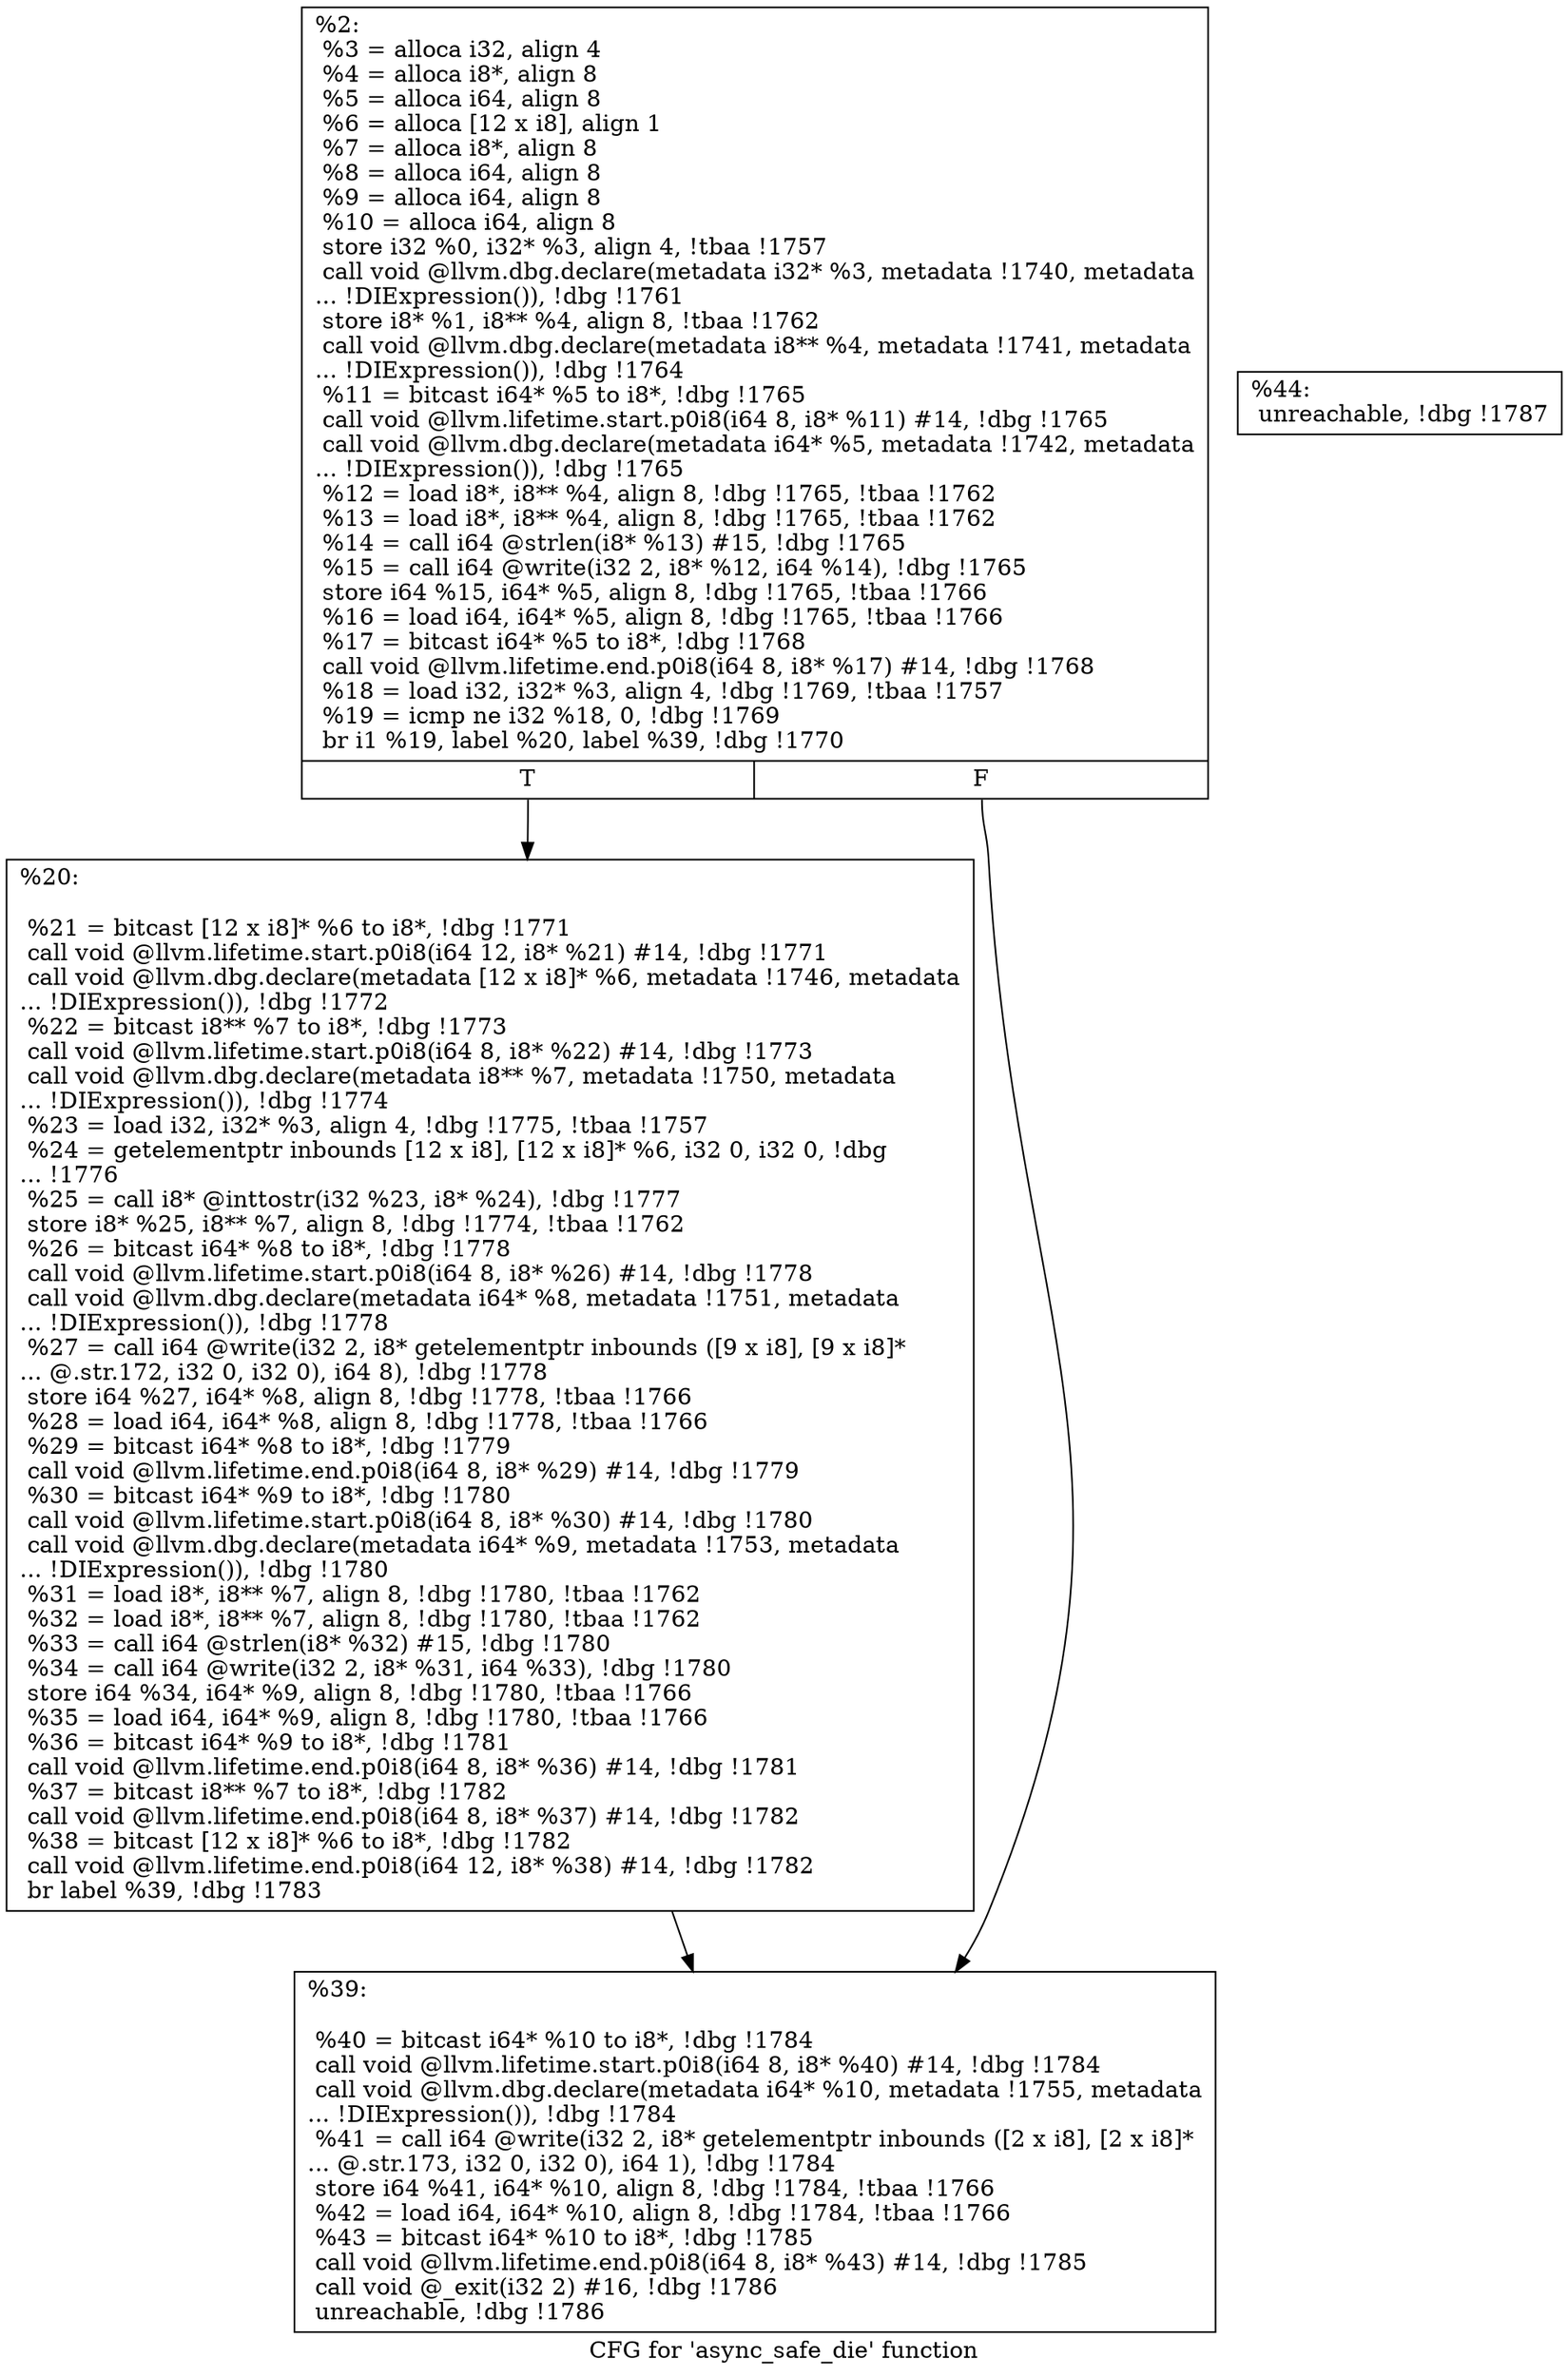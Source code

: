 digraph "CFG for 'async_safe_die' function" {
	label="CFG for 'async_safe_die' function";

	Node0x1fe5c20 [shape=record,label="{%2:\l  %3 = alloca i32, align 4\l  %4 = alloca i8*, align 8\l  %5 = alloca i64, align 8\l  %6 = alloca [12 x i8], align 1\l  %7 = alloca i8*, align 8\l  %8 = alloca i64, align 8\l  %9 = alloca i64, align 8\l  %10 = alloca i64, align 8\l  store i32 %0, i32* %3, align 4, !tbaa !1757\l  call void @llvm.dbg.declare(metadata i32* %3, metadata !1740, metadata\l... !DIExpression()), !dbg !1761\l  store i8* %1, i8** %4, align 8, !tbaa !1762\l  call void @llvm.dbg.declare(metadata i8** %4, metadata !1741, metadata\l... !DIExpression()), !dbg !1764\l  %11 = bitcast i64* %5 to i8*, !dbg !1765\l  call void @llvm.lifetime.start.p0i8(i64 8, i8* %11) #14, !dbg !1765\l  call void @llvm.dbg.declare(metadata i64* %5, metadata !1742, metadata\l... !DIExpression()), !dbg !1765\l  %12 = load i8*, i8** %4, align 8, !dbg !1765, !tbaa !1762\l  %13 = load i8*, i8** %4, align 8, !dbg !1765, !tbaa !1762\l  %14 = call i64 @strlen(i8* %13) #15, !dbg !1765\l  %15 = call i64 @write(i32 2, i8* %12, i64 %14), !dbg !1765\l  store i64 %15, i64* %5, align 8, !dbg !1765, !tbaa !1766\l  %16 = load i64, i64* %5, align 8, !dbg !1765, !tbaa !1766\l  %17 = bitcast i64* %5 to i8*, !dbg !1768\l  call void @llvm.lifetime.end.p0i8(i64 8, i8* %17) #14, !dbg !1768\l  %18 = load i32, i32* %3, align 4, !dbg !1769, !tbaa !1757\l  %19 = icmp ne i32 %18, 0, !dbg !1769\l  br i1 %19, label %20, label %39, !dbg !1770\l|{<s0>T|<s1>F}}"];
	Node0x1fe5c20:s0 -> Node0x1fe6b40;
	Node0x1fe5c20:s1 -> Node0x1fe6b90;
	Node0x1fe6b40 [shape=record,label="{%20:\l\l  %21 = bitcast [12 x i8]* %6 to i8*, !dbg !1771\l  call void @llvm.lifetime.start.p0i8(i64 12, i8* %21) #14, !dbg !1771\l  call void @llvm.dbg.declare(metadata [12 x i8]* %6, metadata !1746, metadata\l... !DIExpression()), !dbg !1772\l  %22 = bitcast i8** %7 to i8*, !dbg !1773\l  call void @llvm.lifetime.start.p0i8(i64 8, i8* %22) #14, !dbg !1773\l  call void @llvm.dbg.declare(metadata i8** %7, metadata !1750, metadata\l... !DIExpression()), !dbg !1774\l  %23 = load i32, i32* %3, align 4, !dbg !1775, !tbaa !1757\l  %24 = getelementptr inbounds [12 x i8], [12 x i8]* %6, i32 0, i32 0, !dbg\l... !1776\l  %25 = call i8* @inttostr(i32 %23, i8* %24), !dbg !1777\l  store i8* %25, i8** %7, align 8, !dbg !1774, !tbaa !1762\l  %26 = bitcast i64* %8 to i8*, !dbg !1778\l  call void @llvm.lifetime.start.p0i8(i64 8, i8* %26) #14, !dbg !1778\l  call void @llvm.dbg.declare(metadata i64* %8, metadata !1751, metadata\l... !DIExpression()), !dbg !1778\l  %27 = call i64 @write(i32 2, i8* getelementptr inbounds ([9 x i8], [9 x i8]*\l... @.str.172, i32 0, i32 0), i64 8), !dbg !1778\l  store i64 %27, i64* %8, align 8, !dbg !1778, !tbaa !1766\l  %28 = load i64, i64* %8, align 8, !dbg !1778, !tbaa !1766\l  %29 = bitcast i64* %8 to i8*, !dbg !1779\l  call void @llvm.lifetime.end.p0i8(i64 8, i8* %29) #14, !dbg !1779\l  %30 = bitcast i64* %9 to i8*, !dbg !1780\l  call void @llvm.lifetime.start.p0i8(i64 8, i8* %30) #14, !dbg !1780\l  call void @llvm.dbg.declare(metadata i64* %9, metadata !1753, metadata\l... !DIExpression()), !dbg !1780\l  %31 = load i8*, i8** %7, align 8, !dbg !1780, !tbaa !1762\l  %32 = load i8*, i8** %7, align 8, !dbg !1780, !tbaa !1762\l  %33 = call i64 @strlen(i8* %32) #15, !dbg !1780\l  %34 = call i64 @write(i32 2, i8* %31, i64 %33), !dbg !1780\l  store i64 %34, i64* %9, align 8, !dbg !1780, !tbaa !1766\l  %35 = load i64, i64* %9, align 8, !dbg !1780, !tbaa !1766\l  %36 = bitcast i64* %9 to i8*, !dbg !1781\l  call void @llvm.lifetime.end.p0i8(i64 8, i8* %36) #14, !dbg !1781\l  %37 = bitcast i8** %7 to i8*, !dbg !1782\l  call void @llvm.lifetime.end.p0i8(i64 8, i8* %37) #14, !dbg !1782\l  %38 = bitcast [12 x i8]* %6 to i8*, !dbg !1782\l  call void @llvm.lifetime.end.p0i8(i64 12, i8* %38) #14, !dbg !1782\l  br label %39, !dbg !1783\l}"];
	Node0x1fe6b40 -> Node0x1fe6b90;
	Node0x1fe6b90 [shape=record,label="{%39:\l\l  %40 = bitcast i64* %10 to i8*, !dbg !1784\l  call void @llvm.lifetime.start.p0i8(i64 8, i8* %40) #14, !dbg !1784\l  call void @llvm.dbg.declare(metadata i64* %10, metadata !1755, metadata\l... !DIExpression()), !dbg !1784\l  %41 = call i64 @write(i32 2, i8* getelementptr inbounds ([2 x i8], [2 x i8]*\l... @.str.173, i32 0, i32 0), i64 1), !dbg !1784\l  store i64 %41, i64* %10, align 8, !dbg !1784, !tbaa !1766\l  %42 = load i64, i64* %10, align 8, !dbg !1784, !tbaa !1766\l  %43 = bitcast i64* %10 to i8*, !dbg !1785\l  call void @llvm.lifetime.end.p0i8(i64 8, i8* %43) #14, !dbg !1785\l  call void @_exit(i32 2) #16, !dbg !1786\l  unreachable, !dbg !1786\l}"];
	Node0x1fe6be0 [shape=record,label="{%44:                                                  \l  unreachable, !dbg !1787\l}"];
}

